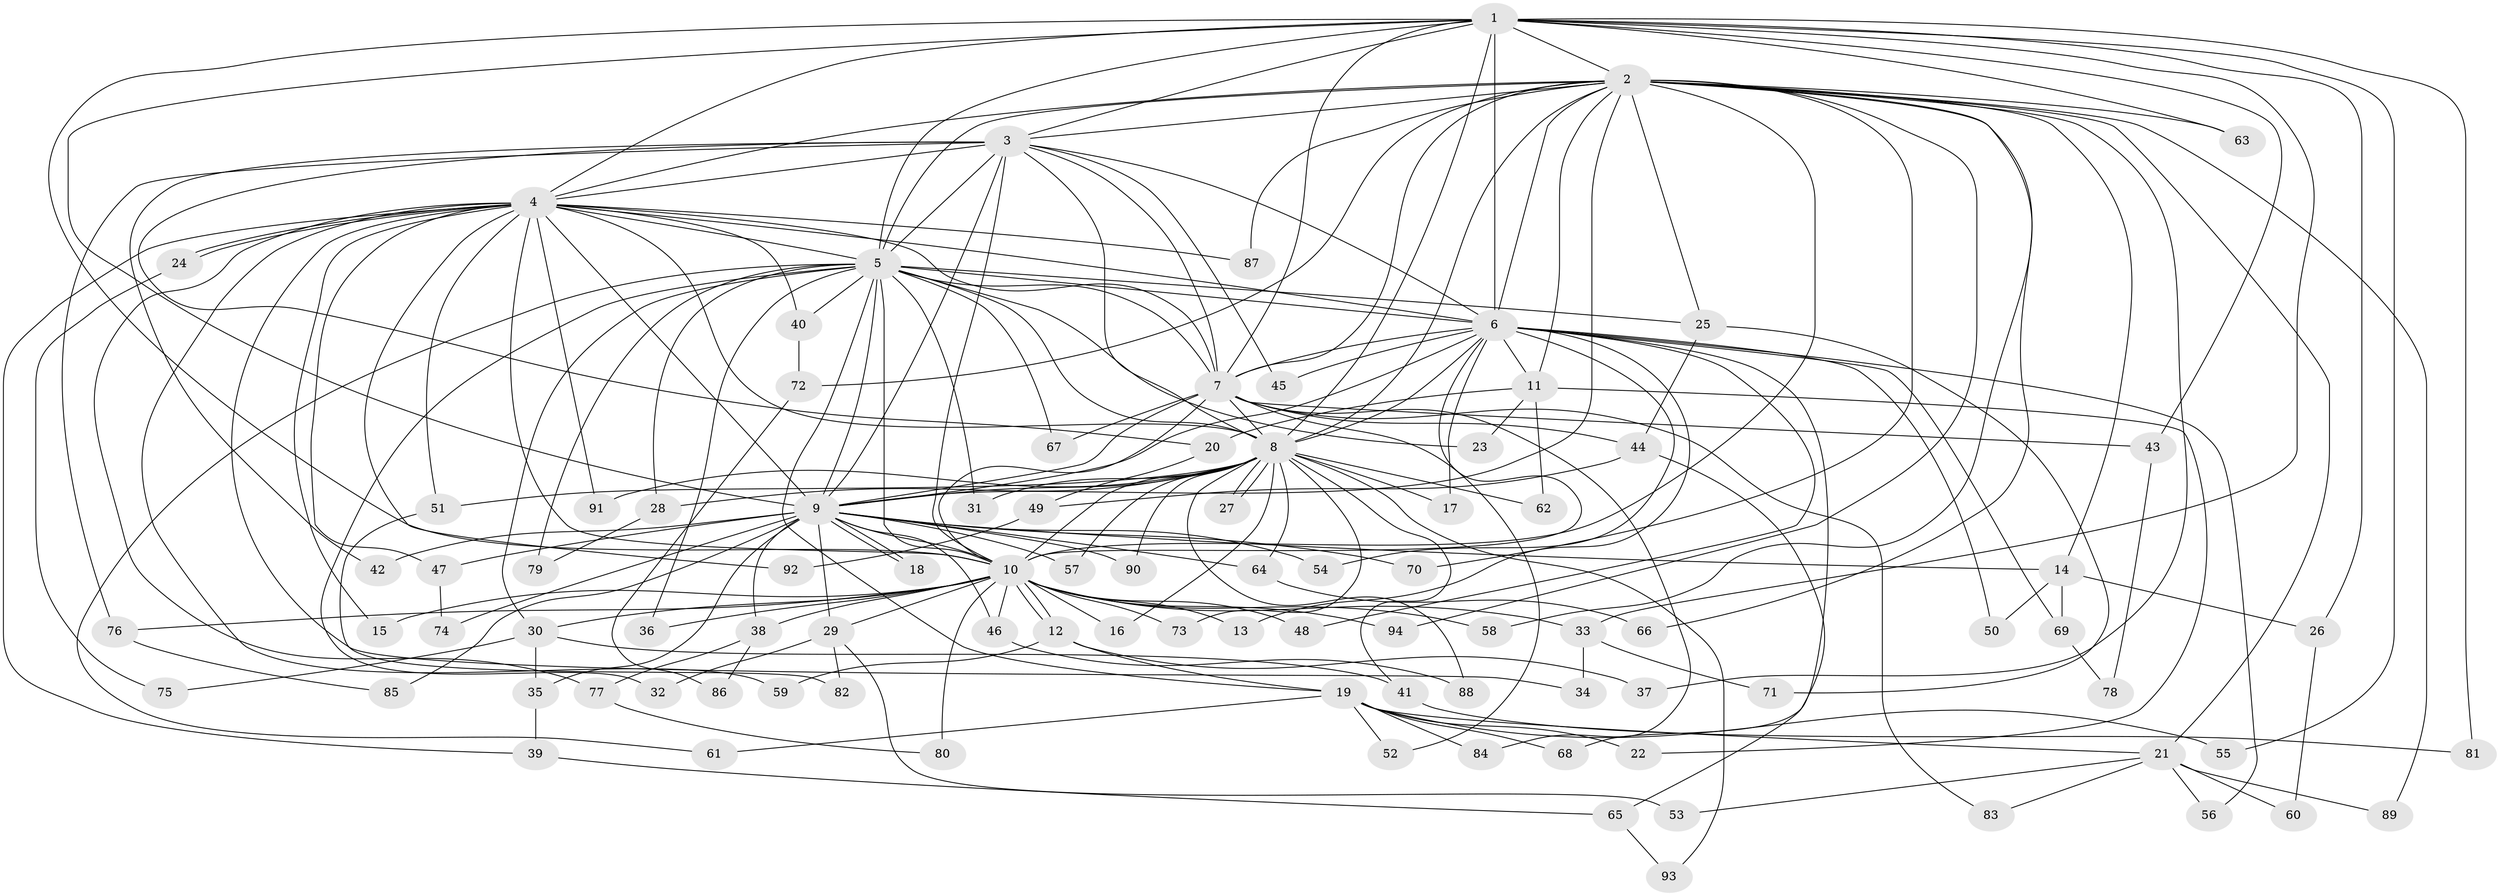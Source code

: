 // Generated by graph-tools (version 1.1) at 2025/34/03/09/25 02:34:57]
// undirected, 94 vertices, 213 edges
graph export_dot {
graph [start="1"]
  node [color=gray90,style=filled];
  1;
  2;
  3;
  4;
  5;
  6;
  7;
  8;
  9;
  10;
  11;
  12;
  13;
  14;
  15;
  16;
  17;
  18;
  19;
  20;
  21;
  22;
  23;
  24;
  25;
  26;
  27;
  28;
  29;
  30;
  31;
  32;
  33;
  34;
  35;
  36;
  37;
  38;
  39;
  40;
  41;
  42;
  43;
  44;
  45;
  46;
  47;
  48;
  49;
  50;
  51;
  52;
  53;
  54;
  55;
  56;
  57;
  58;
  59;
  60;
  61;
  62;
  63;
  64;
  65;
  66;
  67;
  68;
  69;
  70;
  71;
  72;
  73;
  74;
  75;
  76;
  77;
  78;
  79;
  80;
  81;
  82;
  83;
  84;
  85;
  86;
  87;
  88;
  89;
  90;
  91;
  92;
  93;
  94;
  1 -- 2;
  1 -- 3;
  1 -- 4;
  1 -- 5;
  1 -- 6;
  1 -- 7;
  1 -- 8;
  1 -- 9;
  1 -- 10;
  1 -- 26;
  1 -- 33;
  1 -- 43;
  1 -- 55;
  1 -- 63;
  1 -- 81;
  2 -- 3;
  2 -- 4;
  2 -- 5;
  2 -- 6;
  2 -- 7;
  2 -- 8;
  2 -- 9;
  2 -- 10;
  2 -- 11;
  2 -- 14;
  2 -- 21;
  2 -- 25;
  2 -- 37;
  2 -- 58;
  2 -- 63;
  2 -- 66;
  2 -- 70;
  2 -- 72;
  2 -- 87;
  2 -- 89;
  2 -- 94;
  3 -- 4;
  3 -- 5;
  3 -- 6;
  3 -- 7;
  3 -- 8;
  3 -- 9;
  3 -- 10;
  3 -- 20;
  3 -- 42;
  3 -- 45;
  3 -- 76;
  4 -- 5;
  4 -- 6;
  4 -- 7;
  4 -- 8;
  4 -- 9;
  4 -- 10;
  4 -- 15;
  4 -- 24;
  4 -- 24;
  4 -- 34;
  4 -- 39;
  4 -- 40;
  4 -- 47;
  4 -- 51;
  4 -- 59;
  4 -- 77;
  4 -- 87;
  4 -- 91;
  4 -- 92;
  5 -- 6;
  5 -- 7;
  5 -- 8;
  5 -- 9;
  5 -- 10;
  5 -- 19;
  5 -- 23;
  5 -- 25;
  5 -- 28;
  5 -- 30;
  5 -- 31;
  5 -- 32;
  5 -- 36;
  5 -- 40;
  5 -- 61;
  5 -- 67;
  5 -- 79;
  6 -- 7;
  6 -- 8;
  6 -- 9;
  6 -- 10;
  6 -- 11;
  6 -- 13;
  6 -- 17;
  6 -- 45;
  6 -- 48;
  6 -- 50;
  6 -- 54;
  6 -- 56;
  6 -- 68;
  6 -- 69;
  7 -- 8;
  7 -- 9;
  7 -- 10;
  7 -- 43;
  7 -- 44;
  7 -- 52;
  7 -- 67;
  7 -- 83;
  7 -- 84;
  8 -- 9;
  8 -- 10;
  8 -- 16;
  8 -- 17;
  8 -- 27;
  8 -- 27;
  8 -- 28;
  8 -- 31;
  8 -- 41;
  8 -- 51;
  8 -- 57;
  8 -- 62;
  8 -- 64;
  8 -- 73;
  8 -- 88;
  8 -- 90;
  8 -- 91;
  8 -- 93;
  9 -- 10;
  9 -- 14;
  9 -- 18;
  9 -- 18;
  9 -- 29;
  9 -- 35;
  9 -- 38;
  9 -- 42;
  9 -- 46;
  9 -- 47;
  9 -- 54;
  9 -- 57;
  9 -- 64;
  9 -- 70;
  9 -- 74;
  9 -- 85;
  9 -- 90;
  10 -- 12;
  10 -- 12;
  10 -- 13;
  10 -- 15;
  10 -- 16;
  10 -- 29;
  10 -- 30;
  10 -- 33;
  10 -- 36;
  10 -- 38;
  10 -- 46;
  10 -- 48;
  10 -- 58;
  10 -- 73;
  10 -- 76;
  10 -- 80;
  10 -- 94;
  11 -- 20;
  11 -- 22;
  11 -- 23;
  11 -- 62;
  12 -- 19;
  12 -- 37;
  12 -- 59;
  14 -- 26;
  14 -- 50;
  14 -- 69;
  19 -- 21;
  19 -- 22;
  19 -- 52;
  19 -- 55;
  19 -- 61;
  19 -- 68;
  19 -- 84;
  20 -- 49;
  21 -- 53;
  21 -- 56;
  21 -- 60;
  21 -- 83;
  21 -- 89;
  24 -- 75;
  25 -- 44;
  25 -- 71;
  26 -- 60;
  28 -- 79;
  29 -- 32;
  29 -- 53;
  29 -- 82;
  30 -- 35;
  30 -- 41;
  30 -- 75;
  33 -- 34;
  33 -- 71;
  35 -- 39;
  38 -- 77;
  38 -- 86;
  39 -- 65;
  40 -- 72;
  41 -- 81;
  43 -- 78;
  44 -- 49;
  44 -- 65;
  46 -- 88;
  47 -- 74;
  49 -- 92;
  51 -- 82;
  64 -- 66;
  65 -- 93;
  69 -- 78;
  72 -- 86;
  76 -- 85;
  77 -- 80;
}
